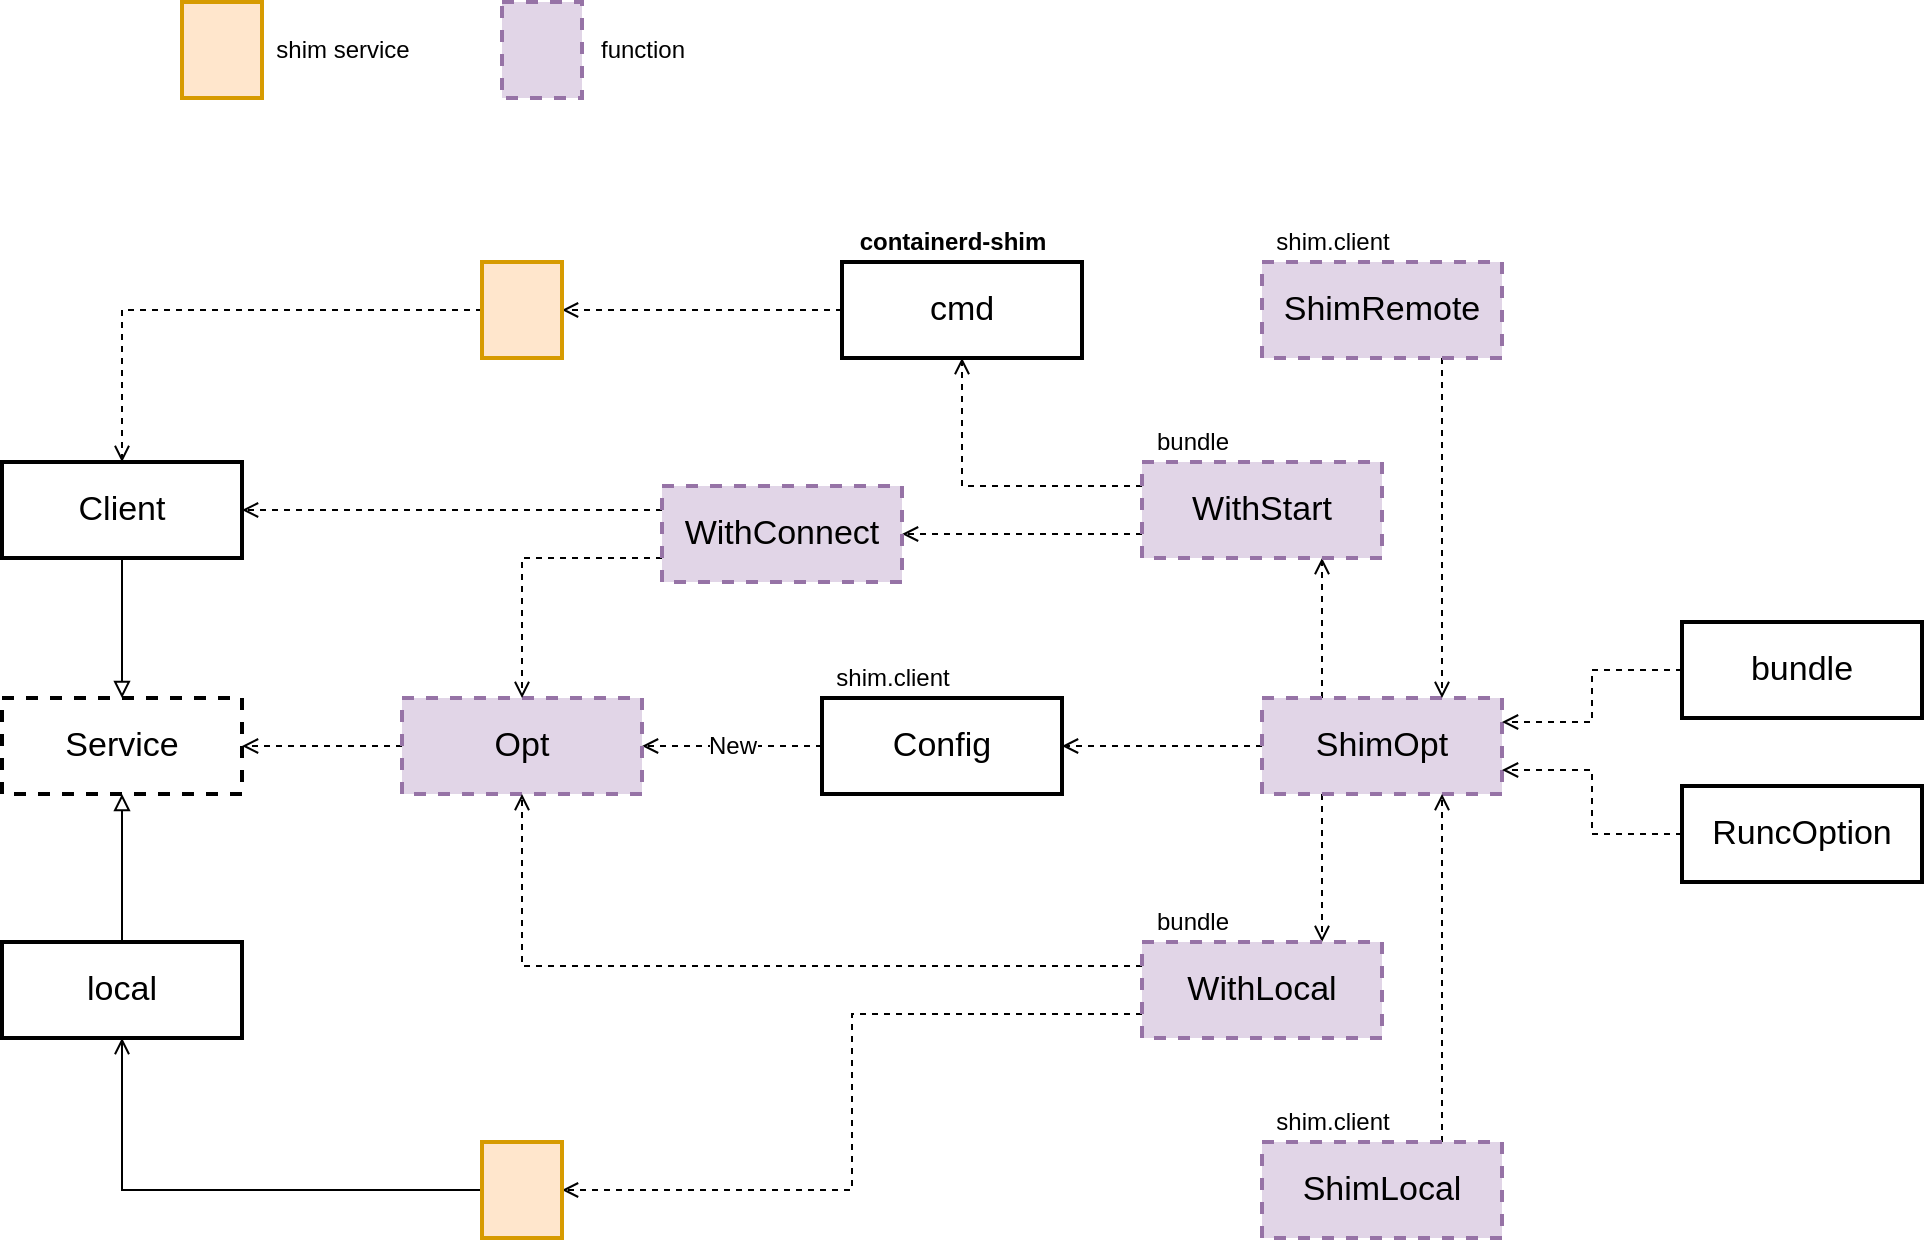<mxfile version="14.6.13" type="device" pages="2"><diagram id="r8C3Hfl_kAHypEOHHO05" name="shim_option"><mxGraphModel dx="1106" dy="1003" grid="1" gridSize="10" guides="1" tooltips="1" connect="1" arrows="1" fold="1" page="1" pageScale="1" pageWidth="850" pageHeight="1100" math="0" shadow="0"><root><mxCell id="0"/><mxCell id="1" parent="0"/><mxCell id="F17mpFJ0d9By8CdiZAub-1" style="edgeStyle=orthogonalEdgeStyle;rounded=0;orthogonalLoop=1;jettySize=auto;html=1;exitX=0;exitY=0.5;exitDx=0;exitDy=0;entryX=1;entryY=0.5;entryDx=0;entryDy=0;dashed=1;fontSize=12;endArrow=open;endFill=0;" edge="1" parent="1" source="F17mpFJ0d9By8CdiZAub-4" target="F17mpFJ0d9By8CdiZAub-10"><mxGeometry relative="1" as="geometry"/></mxCell><mxCell id="F17mpFJ0d9By8CdiZAub-2" style="edgeStyle=orthogonalEdgeStyle;rounded=0;orthogonalLoop=1;jettySize=auto;html=1;exitX=0.25;exitY=0;exitDx=0;exitDy=0;entryX=0.75;entryY=1;entryDx=0;entryDy=0;dashed=1;fontSize=12;endArrow=open;endFill=0;" edge="1" parent="1" source="F17mpFJ0d9By8CdiZAub-4" target="F17mpFJ0d9By8CdiZAub-23"><mxGeometry relative="1" as="geometry"/></mxCell><mxCell id="F17mpFJ0d9By8CdiZAub-3" style="edgeStyle=orthogonalEdgeStyle;rounded=0;orthogonalLoop=1;jettySize=auto;html=1;exitX=0.25;exitY=1;exitDx=0;exitDy=0;entryX=0.75;entryY=0;entryDx=0;entryDy=0;dashed=1;fontSize=12;endArrow=open;endFill=0;" edge="1" parent="1" source="F17mpFJ0d9By8CdiZAub-4" target="F17mpFJ0d9By8CdiZAub-18"><mxGeometry relative="1" as="geometry"/></mxCell><mxCell id="F17mpFJ0d9By8CdiZAub-4" value="ShimOpt" style="rounded=0;whiteSpace=wrap;html=1;fontSize=17;strokeWidth=2;fillColor=#e1d5e7;dashed=1;strokeColor=#9673a6;" vertex="1" parent="1"><mxGeometry x="650" y="538" width="120" height="48" as="geometry"/></mxCell><mxCell id="F17mpFJ0d9By8CdiZAub-5" style="edgeStyle=orthogonalEdgeStyle;rounded=0;orthogonalLoop=1;jettySize=auto;html=1;exitX=0;exitY=0.5;exitDx=0;exitDy=0;entryX=1;entryY=0.25;entryDx=0;entryDy=0;dashed=1;fontSize=12;endArrow=open;endFill=0;" edge="1" parent="1" source="F17mpFJ0d9By8CdiZAub-6" target="F17mpFJ0d9By8CdiZAub-4"><mxGeometry relative="1" as="geometry"/></mxCell><mxCell id="F17mpFJ0d9By8CdiZAub-6" value="bundle" style="rounded=0;whiteSpace=wrap;html=1;fontSize=17;strokeWidth=2;fillColor=#ffffff;" vertex="1" parent="1"><mxGeometry x="860" y="500" width="120" height="48" as="geometry"/></mxCell><mxCell id="F17mpFJ0d9By8CdiZAub-7" style="edgeStyle=orthogonalEdgeStyle;rounded=0;orthogonalLoop=1;jettySize=auto;html=1;exitX=0;exitY=0.5;exitDx=0;exitDy=0;entryX=1;entryY=0.75;entryDx=0;entryDy=0;dashed=1;fontSize=12;endArrow=open;endFill=0;" edge="1" parent="1" source="F17mpFJ0d9By8CdiZAub-8" target="F17mpFJ0d9By8CdiZAub-4"><mxGeometry relative="1" as="geometry"/></mxCell><mxCell id="F17mpFJ0d9By8CdiZAub-8" value="RuncOption" style="rounded=0;whiteSpace=wrap;html=1;fontSize=17;strokeWidth=2;fillColor=#ffffff;" vertex="1" parent="1"><mxGeometry x="860" y="582" width="120" height="48" as="geometry"/></mxCell><mxCell id="F17mpFJ0d9By8CdiZAub-9" value="New" style="edgeStyle=orthogonalEdgeStyle;rounded=0;orthogonalLoop=1;jettySize=auto;html=1;exitX=0;exitY=0.5;exitDx=0;exitDy=0;dashed=1;fontSize=12;endArrow=open;endFill=0;entryX=1;entryY=0.5;entryDx=0;entryDy=0;" edge="1" parent="1" source="F17mpFJ0d9By8CdiZAub-10" target="F17mpFJ0d9By8CdiZAub-15"><mxGeometry relative="1" as="geometry"><mxPoint x="490" y="480" as="targetPoint"/><mxPoint as="offset"/></mxGeometry></mxCell><mxCell id="F17mpFJ0d9By8CdiZAub-10" value="Config" style="rounded=0;whiteSpace=wrap;html=1;fontSize=17;strokeWidth=2;fillColor=#ffffff;" vertex="1" parent="1"><mxGeometry x="430" y="538" width="120" height="48" as="geometry"/></mxCell><mxCell id="F17mpFJ0d9By8CdiZAub-11" style="edgeStyle=orthogonalEdgeStyle;rounded=0;orthogonalLoop=1;jettySize=auto;html=1;exitX=0.75;exitY=0;exitDx=0;exitDy=0;entryX=0.75;entryY=1;entryDx=0;entryDy=0;dashed=1;fontSize=12;endArrow=open;endFill=0;" edge="1" parent="1" source="F17mpFJ0d9By8CdiZAub-42" target="F17mpFJ0d9By8CdiZAub-4"><mxGeometry relative="1" as="geometry"/></mxCell><mxCell id="F17mpFJ0d9By8CdiZAub-12" style="edgeStyle=orthogonalEdgeStyle;rounded=0;orthogonalLoop=1;jettySize=auto;html=1;exitX=0.75;exitY=1;exitDx=0;exitDy=0;entryX=0.75;entryY=0;entryDx=0;entryDy=0;dashed=1;fontSize=12;endArrow=open;endFill=0;" edge="1" parent="1" source="F17mpFJ0d9By8CdiZAub-13" target="F17mpFJ0d9By8CdiZAub-4"><mxGeometry relative="1" as="geometry"/></mxCell><mxCell id="F17mpFJ0d9By8CdiZAub-13" value="ShimRemote" style="rounded=0;whiteSpace=wrap;html=1;fontSize=17;strokeWidth=2;fillColor=#e1d5e7;dashed=1;strokeColor=#9673a6;" vertex="1" parent="1"><mxGeometry x="650" y="320" width="120" height="48" as="geometry"/></mxCell><mxCell id="F17mpFJ0d9By8CdiZAub-14" style="edgeStyle=orthogonalEdgeStyle;rounded=0;orthogonalLoop=1;jettySize=auto;html=1;exitX=0;exitY=0.5;exitDx=0;exitDy=0;entryX=1;entryY=0.5;entryDx=0;entryDy=0;dashed=1;fontSize=12;endArrow=open;endFill=0;" edge="1" parent="1" source="F17mpFJ0d9By8CdiZAub-15" target="F17mpFJ0d9By8CdiZAub-26"><mxGeometry relative="1" as="geometry"/></mxCell><mxCell id="F17mpFJ0d9By8CdiZAub-15" value="Opt" style="rounded=0;whiteSpace=wrap;html=1;fontSize=17;strokeWidth=2;fillColor=#e1d5e7;dashed=1;strokeColor=#9673a6;" vertex="1" parent="1"><mxGeometry x="220" y="538" width="120" height="48" as="geometry"/></mxCell><mxCell id="F17mpFJ0d9By8CdiZAub-16" style="edgeStyle=orthogonalEdgeStyle;rounded=0;orthogonalLoop=1;jettySize=auto;html=1;exitX=0;exitY=0.25;exitDx=0;exitDy=0;dashed=1;fontSize=12;endArrow=open;endFill=0;entryX=0.5;entryY=1;entryDx=0;entryDy=0;" edge="1" parent="1" source="F17mpFJ0d9By8CdiZAub-18" target="F17mpFJ0d9By8CdiZAub-15"><mxGeometry relative="1" as="geometry"><mxPoint x="280" y="580" as="targetPoint"/></mxGeometry></mxCell><mxCell id="F17mpFJ0d9By8CdiZAub-17" style="edgeStyle=orthogonalEdgeStyle;rounded=0;orthogonalLoop=1;jettySize=auto;html=1;exitX=0;exitY=0.75;exitDx=0;exitDy=0;entryX=1;entryY=0.5;entryDx=0;entryDy=0;dashed=1;fontSize=12;endArrow=open;endFill=0;" edge="1" parent="1" source="F17mpFJ0d9By8CdiZAub-18" target="F17mpFJ0d9By8CdiZAub-39"><mxGeometry relative="1" as="geometry"/></mxCell><mxCell id="F17mpFJ0d9By8CdiZAub-18" value="WithLocal" style="rounded=0;whiteSpace=wrap;html=1;fontSize=17;strokeWidth=2;dashed=1;fillColor=#e1d5e7;strokeColor=#9673a6;" vertex="1" parent="1"><mxGeometry x="590" y="660" width="120" height="48" as="geometry"/></mxCell><mxCell id="F17mpFJ0d9By8CdiZAub-19" value="bundle" style="text;html=1;align=center;verticalAlign=middle;resizable=0;points=[];autosize=1;strokeColor=none;fontSize=12;" vertex="1" parent="1"><mxGeometry x="590" y="400" width="50" height="20" as="geometry"/></mxCell><mxCell id="F17mpFJ0d9By8CdiZAub-20" value="bundle" style="text;html=1;align=center;verticalAlign=middle;resizable=0;points=[];autosize=1;strokeColor=none;fontSize=12;" vertex="1" parent="1"><mxGeometry x="590" y="640" width="50" height="20" as="geometry"/></mxCell><mxCell id="F17mpFJ0d9By8CdiZAub-21" style="edgeStyle=orthogonalEdgeStyle;rounded=0;orthogonalLoop=1;jettySize=auto;html=1;exitX=0;exitY=0.75;exitDx=0;exitDy=0;dashed=1;fontSize=12;endArrow=open;endFill=0;entryX=1;entryY=0.5;entryDx=0;entryDy=0;" edge="1" parent="1" source="F17mpFJ0d9By8CdiZAub-23" target="F17mpFJ0d9By8CdiZAub-30"><mxGeometry relative="1" as="geometry"><mxPoint x="470" y="456" as="targetPoint"/></mxGeometry></mxCell><mxCell id="F17mpFJ0d9By8CdiZAub-22" style="edgeStyle=orthogonalEdgeStyle;rounded=0;orthogonalLoop=1;jettySize=auto;html=1;exitX=0;exitY=0.25;exitDx=0;exitDy=0;entryX=0.5;entryY=1;entryDx=0;entryDy=0;dashed=1;fontSize=12;endArrow=open;endFill=0;" edge="1" parent="1" source="F17mpFJ0d9By8CdiZAub-23" target="F17mpFJ0d9By8CdiZAub-32"><mxGeometry relative="1" as="geometry"/></mxCell><mxCell id="F17mpFJ0d9By8CdiZAub-23" value="WithStart" style="rounded=0;whiteSpace=wrap;html=1;fontSize=17;strokeWidth=2;dashed=1;fillColor=#e1d5e7;strokeColor=#9673a6;" vertex="1" parent="1"><mxGeometry x="590" y="420" width="120" height="48" as="geometry"/></mxCell><mxCell id="F17mpFJ0d9By8CdiZAub-24" value="shim.client" style="text;html=1;align=center;verticalAlign=middle;resizable=0;points=[];autosize=1;strokeColor=none;fontSize=12;" vertex="1" parent="1"><mxGeometry x="650" y="300" width="70" height="20" as="geometry"/></mxCell><mxCell id="F17mpFJ0d9By8CdiZAub-25" value="shim.client" style="text;html=1;align=center;verticalAlign=middle;resizable=0;points=[];autosize=1;strokeColor=none;fontSize=12;" vertex="1" parent="1"><mxGeometry x="650" y="740" width="70" height="20" as="geometry"/></mxCell><mxCell id="F17mpFJ0d9By8CdiZAub-26" value="Service" style="rounded=0;whiteSpace=wrap;html=1;fontSize=17;strokeWidth=2;dashed=1;fillColor=#ffffff;" vertex="1" parent="1"><mxGeometry x="20" y="538" width="120" height="48" as="geometry"/></mxCell><mxCell id="F17mpFJ0d9By8CdiZAub-27" value="shim.client" style="text;html=1;align=center;verticalAlign=middle;resizable=0;points=[];autosize=1;strokeColor=none;fontSize=12;" vertex="1" parent="1"><mxGeometry x="430" y="518" width="70" height="20" as="geometry"/></mxCell><mxCell id="F17mpFJ0d9By8CdiZAub-28" style="edgeStyle=orthogonalEdgeStyle;rounded=0;orthogonalLoop=1;jettySize=auto;html=1;exitX=0;exitY=0.75;exitDx=0;exitDy=0;entryX=0.5;entryY=0;entryDx=0;entryDy=0;dashed=1;fontSize=12;endArrow=open;endFill=0;" edge="1" parent="1" source="F17mpFJ0d9By8CdiZAub-30" target="F17mpFJ0d9By8CdiZAub-15"><mxGeometry relative="1" as="geometry"/></mxCell><mxCell id="F17mpFJ0d9By8CdiZAub-29" style="edgeStyle=orthogonalEdgeStyle;rounded=0;orthogonalLoop=1;jettySize=auto;html=1;exitX=0;exitY=0.25;exitDx=0;exitDy=0;entryX=1;entryY=0.5;entryDx=0;entryDy=0;dashed=1;fontSize=12;endArrow=open;endFill=0;" edge="1" parent="1" source="F17mpFJ0d9By8CdiZAub-30" target="F17mpFJ0d9By8CdiZAub-37"><mxGeometry relative="1" as="geometry"/></mxCell><mxCell id="F17mpFJ0d9By8CdiZAub-30" value="WithConnect" style="rounded=0;whiteSpace=wrap;html=1;fontSize=17;strokeWidth=2;dashed=1;fillColor=#e1d5e7;strokeColor=#9673a6;" vertex="1" parent="1"><mxGeometry x="350" y="432" width="120" height="48" as="geometry"/></mxCell><mxCell id="F17mpFJ0d9By8CdiZAub-31" style="edgeStyle=orthogonalEdgeStyle;rounded=0;orthogonalLoop=1;jettySize=auto;html=1;exitX=0;exitY=0.5;exitDx=0;exitDy=0;dashed=1;fontSize=12;endArrow=open;endFill=0;entryX=1;entryY=0.5;entryDx=0;entryDy=0;" edge="1" parent="1" source="F17mpFJ0d9By8CdiZAub-32" target="F17mpFJ0d9By8CdiZAub-35"><mxGeometry relative="1" as="geometry"/></mxCell><mxCell id="F17mpFJ0d9By8CdiZAub-32" value="cmd" style="rounded=0;whiteSpace=wrap;html=1;fontSize=17;strokeWidth=2;fillColor=#ffffff;" vertex="1" parent="1"><mxGeometry x="440" y="320" width="120" height="48" as="geometry"/></mxCell><mxCell id="F17mpFJ0d9By8CdiZAub-33" value="containerd-shim" style="text;html=1;align=center;verticalAlign=middle;resizable=0;points=[];autosize=1;strokeColor=none;fontSize=12;fontStyle=1" vertex="1" parent="1"><mxGeometry x="440" y="300" width="110" height="20" as="geometry"/></mxCell><mxCell id="F17mpFJ0d9By8CdiZAub-34" style="edgeStyle=orthogonalEdgeStyle;rounded=0;orthogonalLoop=1;jettySize=auto;html=1;exitX=0;exitY=0.5;exitDx=0;exitDy=0;entryX=0.5;entryY=0;entryDx=0;entryDy=0;dashed=1;fontSize=12;endArrow=open;endFill=0;" edge="1" parent="1" source="F17mpFJ0d9By8CdiZAub-35" target="F17mpFJ0d9By8CdiZAub-37"><mxGeometry relative="1" as="geometry"/></mxCell><mxCell id="F17mpFJ0d9By8CdiZAub-35" value="" style="rounded=0;whiteSpace=wrap;html=1;fontSize=17;strokeWidth=2;fillColor=#ffe6cc;strokeColor=#d79b00;" vertex="1" parent="1"><mxGeometry x="260" y="320" width="40" height="48" as="geometry"/></mxCell><mxCell id="F17mpFJ0d9By8CdiZAub-36" style="edgeStyle=orthogonalEdgeStyle;rounded=0;orthogonalLoop=1;jettySize=auto;html=1;exitX=0.5;exitY=1;exitDx=0;exitDy=0;entryX=0.5;entryY=0;entryDx=0;entryDy=0;fontSize=12;endArrow=block;endFill=0;" edge="1" parent="1" source="F17mpFJ0d9By8CdiZAub-37" target="F17mpFJ0d9By8CdiZAub-26"><mxGeometry relative="1" as="geometry"/></mxCell><mxCell id="F17mpFJ0d9By8CdiZAub-37" value="Client" style="rounded=0;whiteSpace=wrap;html=1;fontSize=17;strokeWidth=2;fillColor=#ffffff;" vertex="1" parent="1"><mxGeometry x="20" y="420" width="120" height="48" as="geometry"/></mxCell><mxCell id="F17mpFJ0d9By8CdiZAub-38" style="edgeStyle=orthogonalEdgeStyle;rounded=0;orthogonalLoop=1;jettySize=auto;html=1;exitX=0;exitY=0.5;exitDx=0;exitDy=0;entryX=0.5;entryY=1;entryDx=0;entryDy=0;fontSize=12;endArrow=open;endFill=0;" edge="1" parent="1" source="F17mpFJ0d9By8CdiZAub-39" target="F17mpFJ0d9By8CdiZAub-41"><mxGeometry relative="1" as="geometry"/></mxCell><mxCell id="F17mpFJ0d9By8CdiZAub-39" value="" style="rounded=0;whiteSpace=wrap;html=1;fontSize=17;strokeWidth=2;fillColor=#ffe6cc;strokeColor=#d79b00;" vertex="1" parent="1"><mxGeometry x="260" y="760" width="40" height="48" as="geometry"/></mxCell><mxCell id="F17mpFJ0d9By8CdiZAub-40" style="edgeStyle=orthogonalEdgeStyle;rounded=0;orthogonalLoop=1;jettySize=auto;html=1;exitX=0.5;exitY=0;exitDx=0;exitDy=0;entryX=0.5;entryY=1;entryDx=0;entryDy=0;fontSize=12;endArrow=block;endFill=0;" edge="1" parent="1" source="F17mpFJ0d9By8CdiZAub-41" target="F17mpFJ0d9By8CdiZAub-26"><mxGeometry relative="1" as="geometry"/></mxCell><mxCell id="F17mpFJ0d9By8CdiZAub-41" value="local" style="rounded=0;whiteSpace=wrap;html=1;fontSize=17;strokeWidth=2;fillColor=#ffffff;" vertex="1" parent="1"><mxGeometry x="20" y="660" width="120" height="48" as="geometry"/></mxCell><mxCell id="F17mpFJ0d9By8CdiZAub-42" value="ShimLocal" style="rounded=0;whiteSpace=wrap;html=1;fontSize=17;strokeWidth=2;fillColor=#e1d5e7;dashed=1;strokeColor=#9673a6;" vertex="1" parent="1"><mxGeometry x="650" y="760" width="120" height="48" as="geometry"/></mxCell><mxCell id="F17mpFJ0d9By8CdiZAub-43" value="" style="rounded=0;whiteSpace=wrap;html=1;fontSize=17;strokeWidth=2;fillColor=#ffe6cc;strokeColor=#d79b00;" vertex="1" parent="1"><mxGeometry x="110" y="190" width="40" height="48" as="geometry"/></mxCell><mxCell id="F17mpFJ0d9By8CdiZAub-44" value="shim service" style="text;html=1;align=center;verticalAlign=middle;resizable=0;points=[];autosize=1;strokeColor=none;fontSize=12;" vertex="1" parent="1"><mxGeometry x="150" y="204" width="80" height="20" as="geometry"/></mxCell><mxCell id="F17mpFJ0d9By8CdiZAub-45" value="" style="rounded=0;whiteSpace=wrap;html=1;fontSize=17;strokeWidth=2;fillColor=#e1d5e7;dashed=1;strokeColor=#9673a6;" vertex="1" parent="1"><mxGeometry x="270" y="190" width="40" height="48" as="geometry"/></mxCell><mxCell id="F17mpFJ0d9By8CdiZAub-46" value="function" style="text;html=1;align=center;verticalAlign=middle;resizable=0;points=[];autosize=1;strokeColor=none;fontSize=12;" vertex="1" parent="1"><mxGeometry x="310" y="204" width="60" height="20" as="geometry"/></mxCell></root></mxGraphModel></diagram><diagram id="F_aePXvv0qLJU1HVNoq4" name="Page-2"><mxGraphModel dx="1106" dy="1003" grid="1" gridSize="10" guides="1" tooltips="1" connect="1" arrows="1" fold="1" page="1" pageScale="1" pageWidth="850" pageHeight="1100" math="0" shadow="0"><root><mxCell id="VLttRIotTkdSqLciFunI-0"/><mxCell id="VLttRIotTkdSqLciFunI-1" parent="VLttRIotTkdSqLciFunI-0"/></root></mxGraphModel></diagram></mxfile>